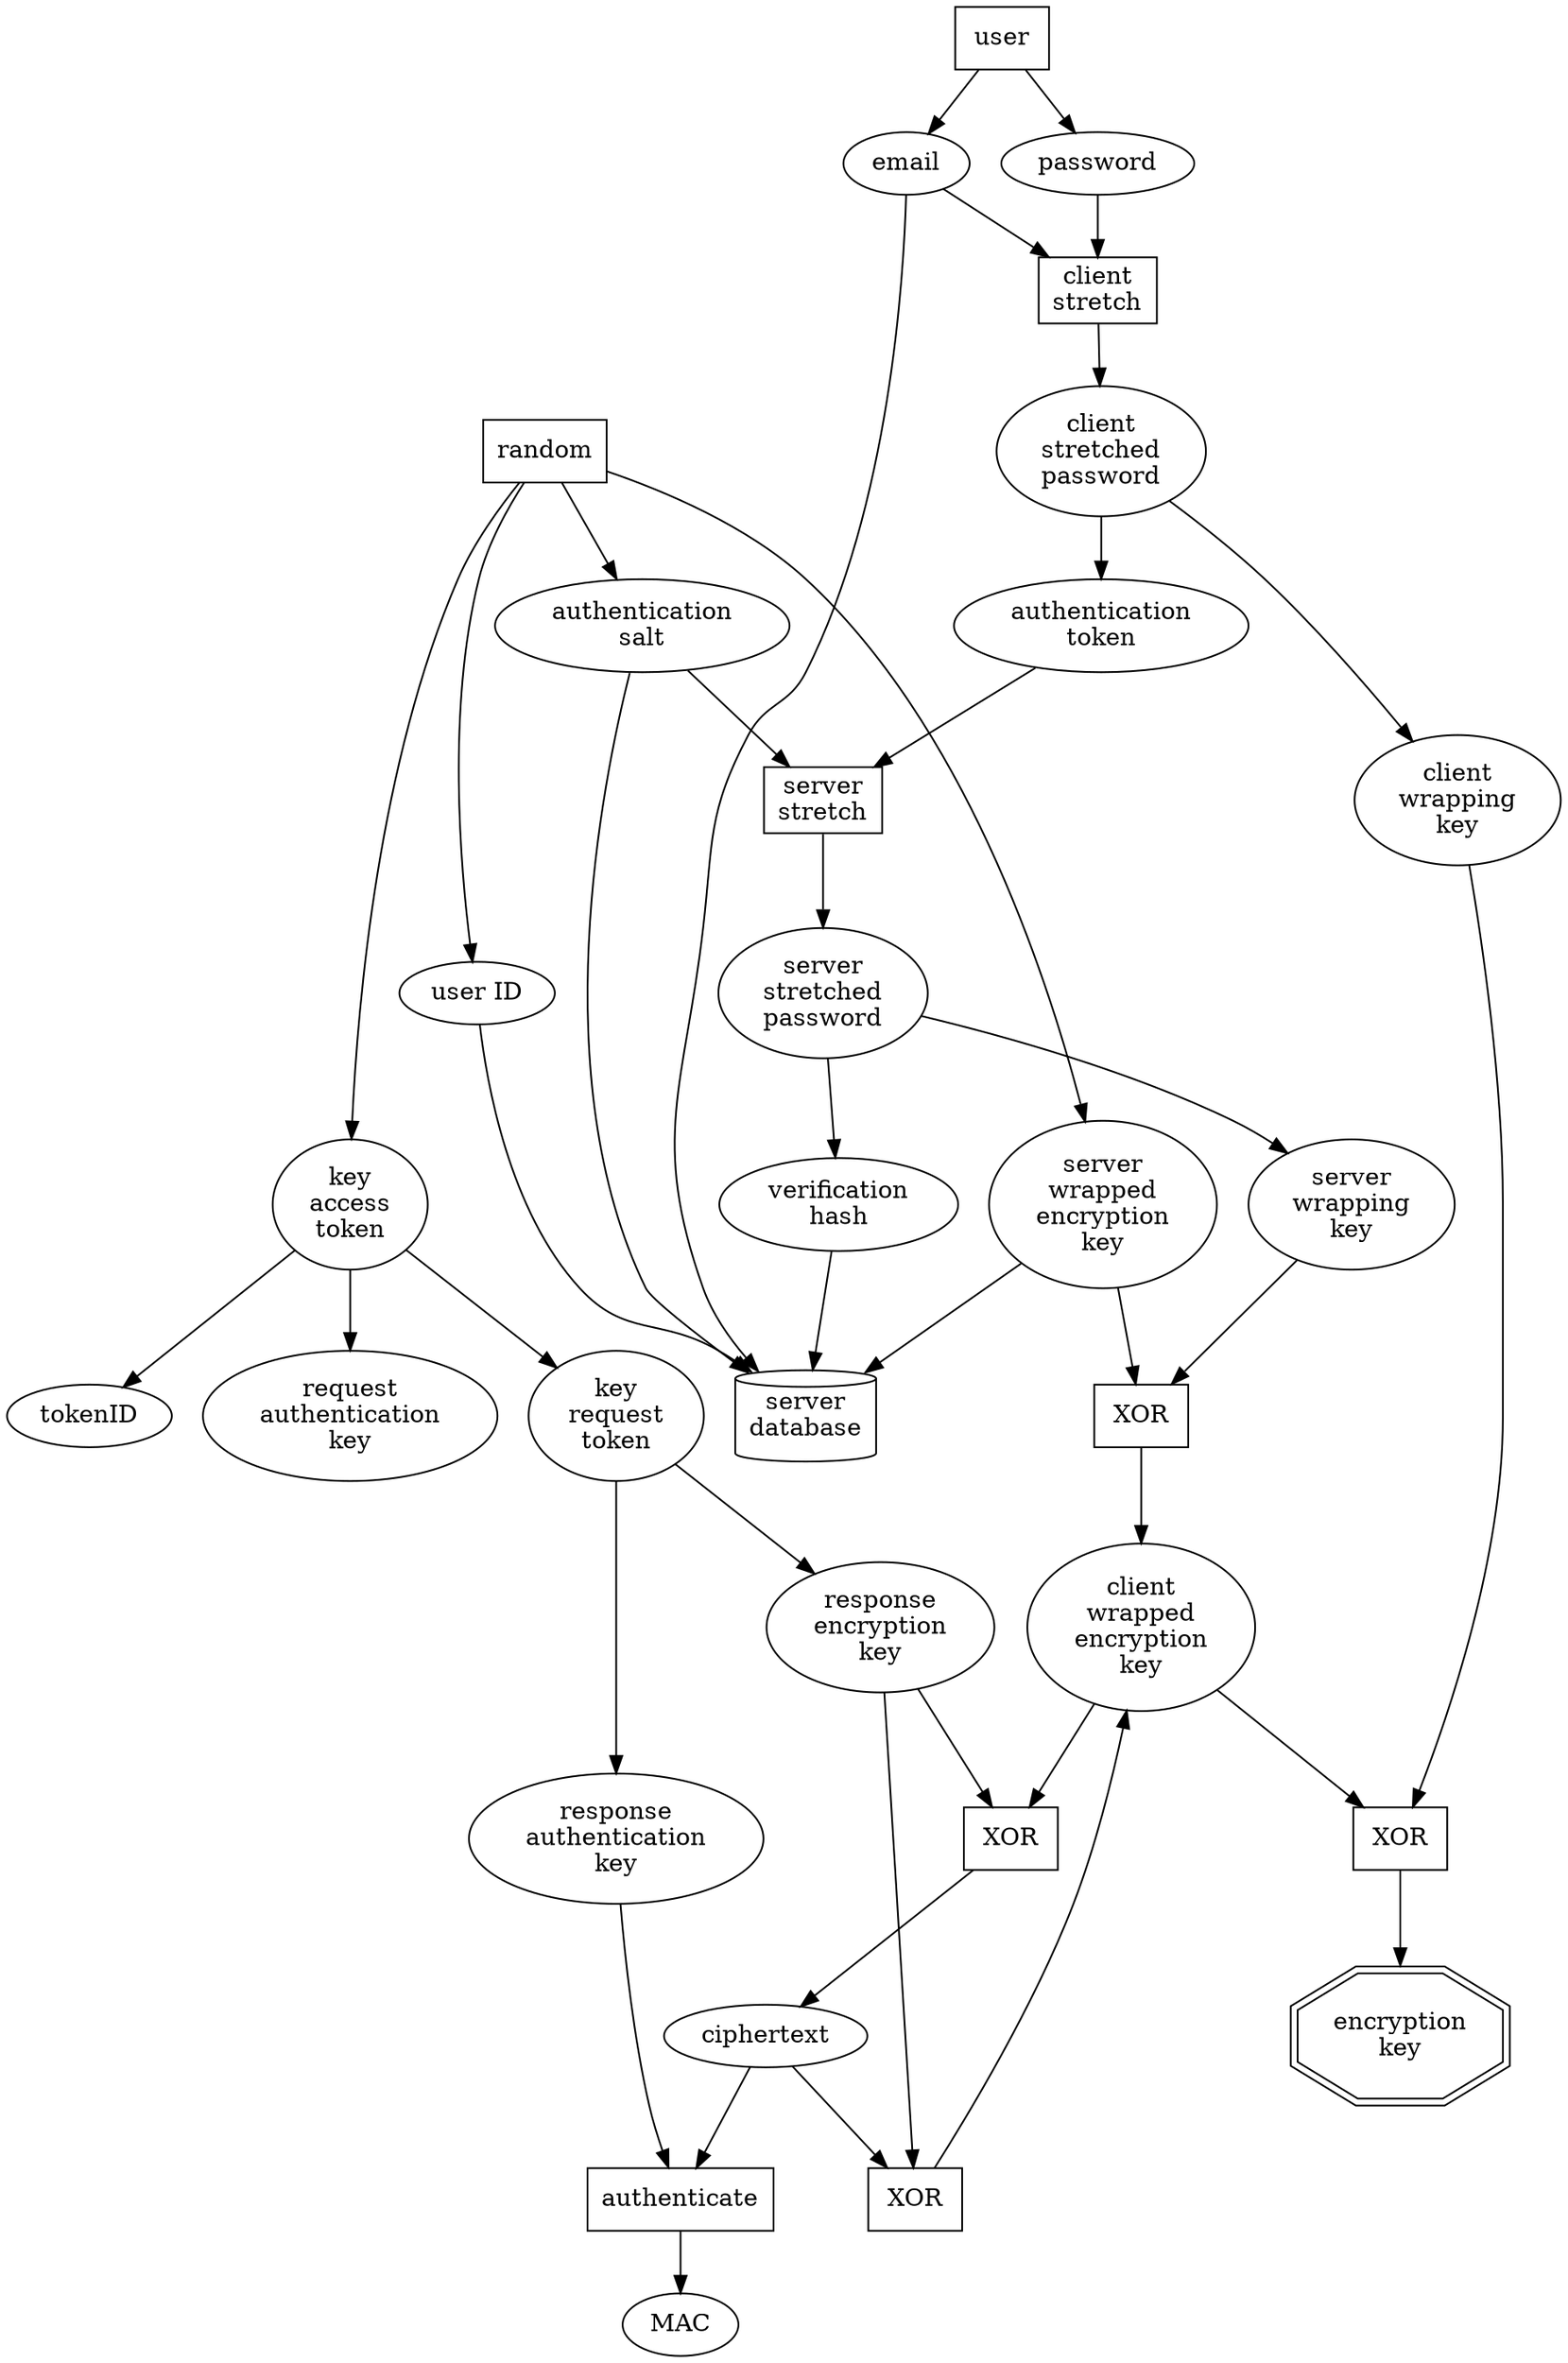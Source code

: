 digraph {
  user -> {password, email} -> clientStretch -> clientStretchedPassword;
  user[shape=rect];
  clientStretch[label="client\nstretch"];
  clientStretch[shape=rect];
  clientStretchedPassword -> authenticationToken;
  clientStretchedPassword[label="client\nstretched\npassword"];

  random -> authenticationSalt;
  authenticationSalt[label="authentication\nsalt"];
  random[shape=rect];
  {authenticationToken, authenticationSalt} -> serverStretch -> serverStretchedPassword;
  serverStretch[label="server\nstretch"];
  authenticationToken[label="authentication\ntoken"];
  serverStretch[shape=rect];
  serverStretchedPassword -> verificationHash;
  verificationHash[label="verification\nhash"];
  random -> serverWrappedEncryptionKey;
  serverWrappedEncryptionKey[label="server\nwrapped\nencryption\nkey"];
  random -> userID;
  userID[label="user ID"];

  serverStretchedPassword -> serverWrappingKey;
  serverWrappingKey[label="server\nwrapping\nkey"];
  serverStretchedPassword[label="server\nstretched\npassword"];
  {serverWrappingKey, serverWrappedEncryptionKey} -> serverWrappingKeyXOR -> clientWrappedEncryptionKey;
  serverWrappingKeyXOR[label="XOR",shape=rect];
  random -> keyAccessToken;
  keyAccessToken[label="key\naccess\ntoken"];
  keyAccessToken -> tokenID;
  keyAccessToken -> keyRequestToken;
  keyRequestToken[label="key\nrequest\ntoken"];
  keyAccessToken -> requestAuthenticationKey;
  requestAuthenticationKey[label="request\nauthentication\nkey"];
  keyRequestToken -> responseEncryptionKey;
  responseEncryptionKey[label="response\nencryption\nkey"];
  {clientWrappedEncryptionKey, responseEncryptionKey} -> serverEncryptionXOR -> ciphertext;
  clientWrappedEncryptionKey[label="client\nwrapped\nencryption\nkey"];
  serverEncryptionXOR[label="XOR",shape=rect];
  keyRequestToken -> responseAuthenticationKey;
  responseAuthenticationKey[label="response\nauthentication\nkey"];
  {responseAuthenticationKey, ciphertext} -> authenticate -> MAC;
  authenticate[shape=rect];

  {ciphertext, responseEncryptionKey} -> clientEncryptionXOR -> clientWrappedEncryptionKey;
  clientEncryptionXOR[shape=rect,label="XOR"];
  clientStretchedPassword -> clientWrappingKey;
  clientWrappingKey[label="client\nwrapping\nkey"];
  {clientWrappedEncryptionKey, clientWrappingKey} -> clientWrappingKeyXOR -> encryptionKey;
  encryptionKey[label="encryption\nkey"];
  encryptionKey[shape=doubleoctagon,height=1,width=1];
  clientWrappingKeyXOR[label="XOR",shape=rect];

  serverDatabase[shape=cylinder,label="server\ndatabase"];
  {authenticationSalt, email, userID, serverWrappedEncryptionKey, verificationHash} -> serverDatabase;
}
